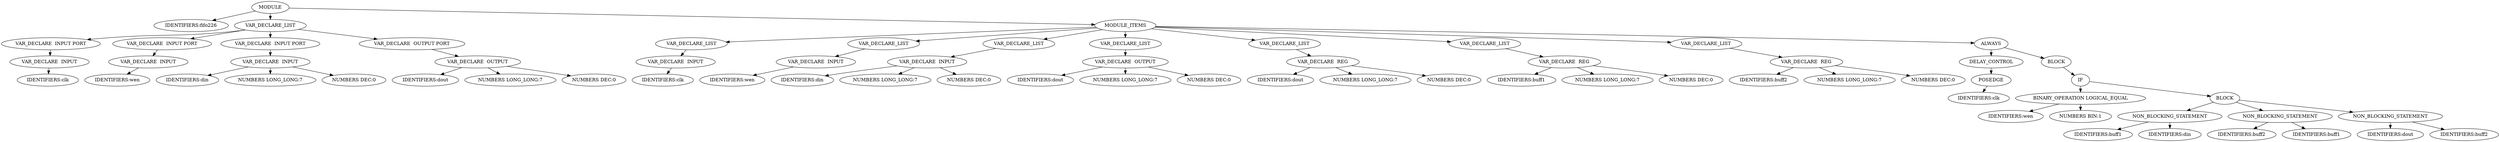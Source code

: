 digraph G {	
ranksep=.25;
	0 [label="MODULE"];
	1 [label="IDENTIFIERS:fifo226"];
	0 -> 1;
	2 [label="VAR_DECLARE_LIST"];
	0 -> 2;
	3 [label="VAR_DECLARE  INPUT PORT"];
	2 -> 3;
	4 [label="VAR_DECLARE  INPUT"];
	3 -> 4;
	5 [label="IDENTIFIERS:clk"];
	4 -> 5;
	16 [label="VAR_DECLARE  INPUT PORT"];
	2 -> 16;
	17 [label="VAR_DECLARE  INPUT"];
	16 -> 17;
	18 [label="IDENTIFIERS:wen"];
	17 -> 18;
	29 [label="VAR_DECLARE  INPUT PORT"];
	2 -> 29;
	30 [label="VAR_DECLARE  INPUT"];
	29 -> 30;
	31 [label="IDENTIFIERS:din"];
	30 -> 31;
	32 [label="NUMBERS LONG_LONG:7"];
	30 -> 32;
	33 [label="NUMBERS DEC:0"];
	30 -> 33;
	42 [label="VAR_DECLARE  OUTPUT PORT"];
	2 -> 42;
	43 [label="VAR_DECLARE  OUTPUT"];
	42 -> 43;
	44 [label="IDENTIFIERS:dout"];
	43 -> 44;
	45 [label="NUMBERS LONG_LONG:7"];
	43 -> 45;
	46 [label="NUMBERS DEC:0"];
	43 -> 46;
	55 [label="MODULE_ITEMS"];
	0 -> 55;
	56 [label="VAR_DECLARE_LIST"];
	55 -> 56;
	57 [label="VAR_DECLARE  INPUT"];
	56 -> 57;
	58 [label="IDENTIFIERS:clk"];
	57 -> 58;
	64 [label="VAR_DECLARE_LIST"];
	55 -> 64;
	65 [label="VAR_DECLARE  INPUT"];
	64 -> 65;
	66 [label="IDENTIFIERS:wen"];
	65 -> 66;
	72 [label="VAR_DECLARE_LIST"];
	55 -> 72;
	73 [label="VAR_DECLARE  INPUT"];
	72 -> 73;
	74 [label="IDENTIFIERS:din"];
	73 -> 74;
	75 [label="NUMBERS LONG_LONG:7"];
	73 -> 75;
	76 [label="NUMBERS DEC:0"];
	73 -> 76;
	80 [label="VAR_DECLARE_LIST"];
	55 -> 80;
	81 [label="VAR_DECLARE  OUTPUT"];
	80 -> 81;
	82 [label="IDENTIFIERS:dout"];
	81 -> 82;
	83 [label="NUMBERS LONG_LONG:7"];
	81 -> 83;
	84 [label="NUMBERS DEC:0"];
	81 -> 84;
	88 [label="VAR_DECLARE_LIST"];
	55 -> 88;
	89 [label="VAR_DECLARE  REG"];
	88 -> 89;
	90 [label="IDENTIFIERS:dout"];
	89 -> 90;
	91 [label="NUMBERS LONG_LONG:7"];
	89 -> 91;
	92 [label="NUMBERS DEC:0"];
	89 -> 92;
	96 [label="VAR_DECLARE_LIST"];
	55 -> 96;
	97 [label="VAR_DECLARE  REG"];
	96 -> 97;
	98 [label="IDENTIFIERS:buff1"];
	97 -> 98;
	99 [label="NUMBERS LONG_LONG:7"];
	97 -> 99;
	100 [label="NUMBERS DEC:0"];
	97 -> 100;
	104 [label="VAR_DECLARE_LIST"];
	55 -> 104;
	105 [label="VAR_DECLARE  REG"];
	104 -> 105;
	106 [label="IDENTIFIERS:buff2"];
	105 -> 106;
	107 [label="NUMBERS LONG_LONG:7"];
	105 -> 107;
	108 [label="NUMBERS DEC:0"];
	105 -> 108;
	112 [label="ALWAYS"];
	55 -> 112;
	113 [label="DELAY_CONTROL"];
	112 -> 113;
	114 [label="POSEDGE"];
	113 -> 114;
	115 [label="IDENTIFIERS:clk"];
	114 -> 115;
	116 [label="BLOCK"];
	112 -> 116;
	117 [label="IF"];
	116 -> 117;
	118 [label="BINARY_OPERATION LOGICAL_EQUAL"];
	117 -> 118;
	119 [label="IDENTIFIERS:wen"];
	118 -> 119;
	120 [label="NUMBERS BIN:1"];
	118 -> 120;
	121 [label="BLOCK"];
	117 -> 121;
	122 [label="NON_BLOCKING_STATEMENT"];
	121 -> 122;
	123 [label="IDENTIFIERS:buff1"];
	122 -> 123;
	124 [label="IDENTIFIERS:din"];
	122 -> 124;
	125 [label="NON_BLOCKING_STATEMENT"];
	121 -> 125;
	126 [label="IDENTIFIERS:buff2"];
	125 -> 126;
	127 [label="IDENTIFIERS:buff1"];
	125 -> 127;
	128 [label="NON_BLOCKING_STATEMENT"];
	121 -> 128;
	129 [label="IDENTIFIERS:dout"];
	128 -> 129;
	130 [label="IDENTIFIERS:buff2"];
	128 -> 130;
}
